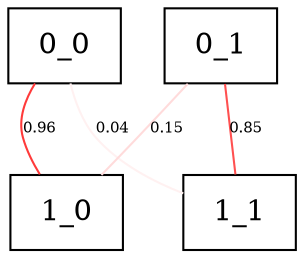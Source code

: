graph "Module Graph Weights" {
	node [shape=box]
	"1_0"
	"1_1"
	"0_0" -- "1_0" [label=0.96 color="#FF3A3A" contraint=false fontsize=7 labelfloat=false]
	"0_0" -- "1_1" [label=0.04 color="#FFF1F1" contraint=false fontsize=7 labelfloat=false]
	"0_1" -- "1_0" [label=0.15 color="#FFDBDB" contraint=false fontsize=7 labelfloat=false]
	"0_1" -- "1_1" [label=0.85 color="#FF5050" contraint=false fontsize=7 labelfloat=false]
	fontsize=16
}

